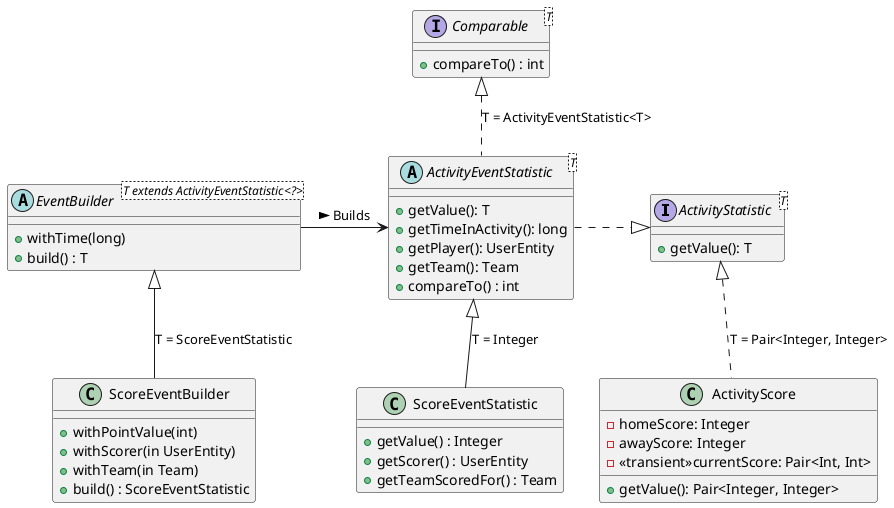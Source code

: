 @startuml
'https://plantuml.com/class-diagram

interface ActivityStatistic<T> {
    + getValue(): T
}

interface Comparable<T> {
    + compareTo() : int
}

abstract class ActivityEventStatistic<T> {
    + getValue(): T
    + getTimeInActivity(): long
    + getPlayer(): UserEntity
    + getTeam(): Team
    + compareTo() : int
}

class ScoreEventStatistic {
    + getValue() : Integer
    + getScorer() : UserEntity
    + getTeamScoredFor() : Team
}

class ActivityScore {
    - homeScore: Integer
    - awayScore: Integer
    - <<transient>>currentScore: Pair<Int, Int>
    + getValue(): Pair<Integer, Integer>
}

ActivityScore .up.|> ActivityStatistic : T = Pair<Integer, Integer>
ActivityEventStatistic .up.|> Comparable : T = ActivityEventStatistic<T>
ActivityEventStatistic .right.|> ActivityStatistic
ScoreEventStatistic -up-|> ActivityEventStatistic : T = Integer

abstract class EventBuilder <T extends ActivityEventStatistic<?>> {
    + withTime(long)
    + build() : T
}

class ScoreEventBuilder {
    + withPointValue(int)
    + withScorer(in UserEntity)
    + withTeam(in Team)
    + build() : ScoreEventStatistic
}

ScoreEventBuilder -up-|> EventBuilder : T = ScoreEventStatistic
ActivityEventStatistic <-left- EventBuilder: < Builds

@enduml